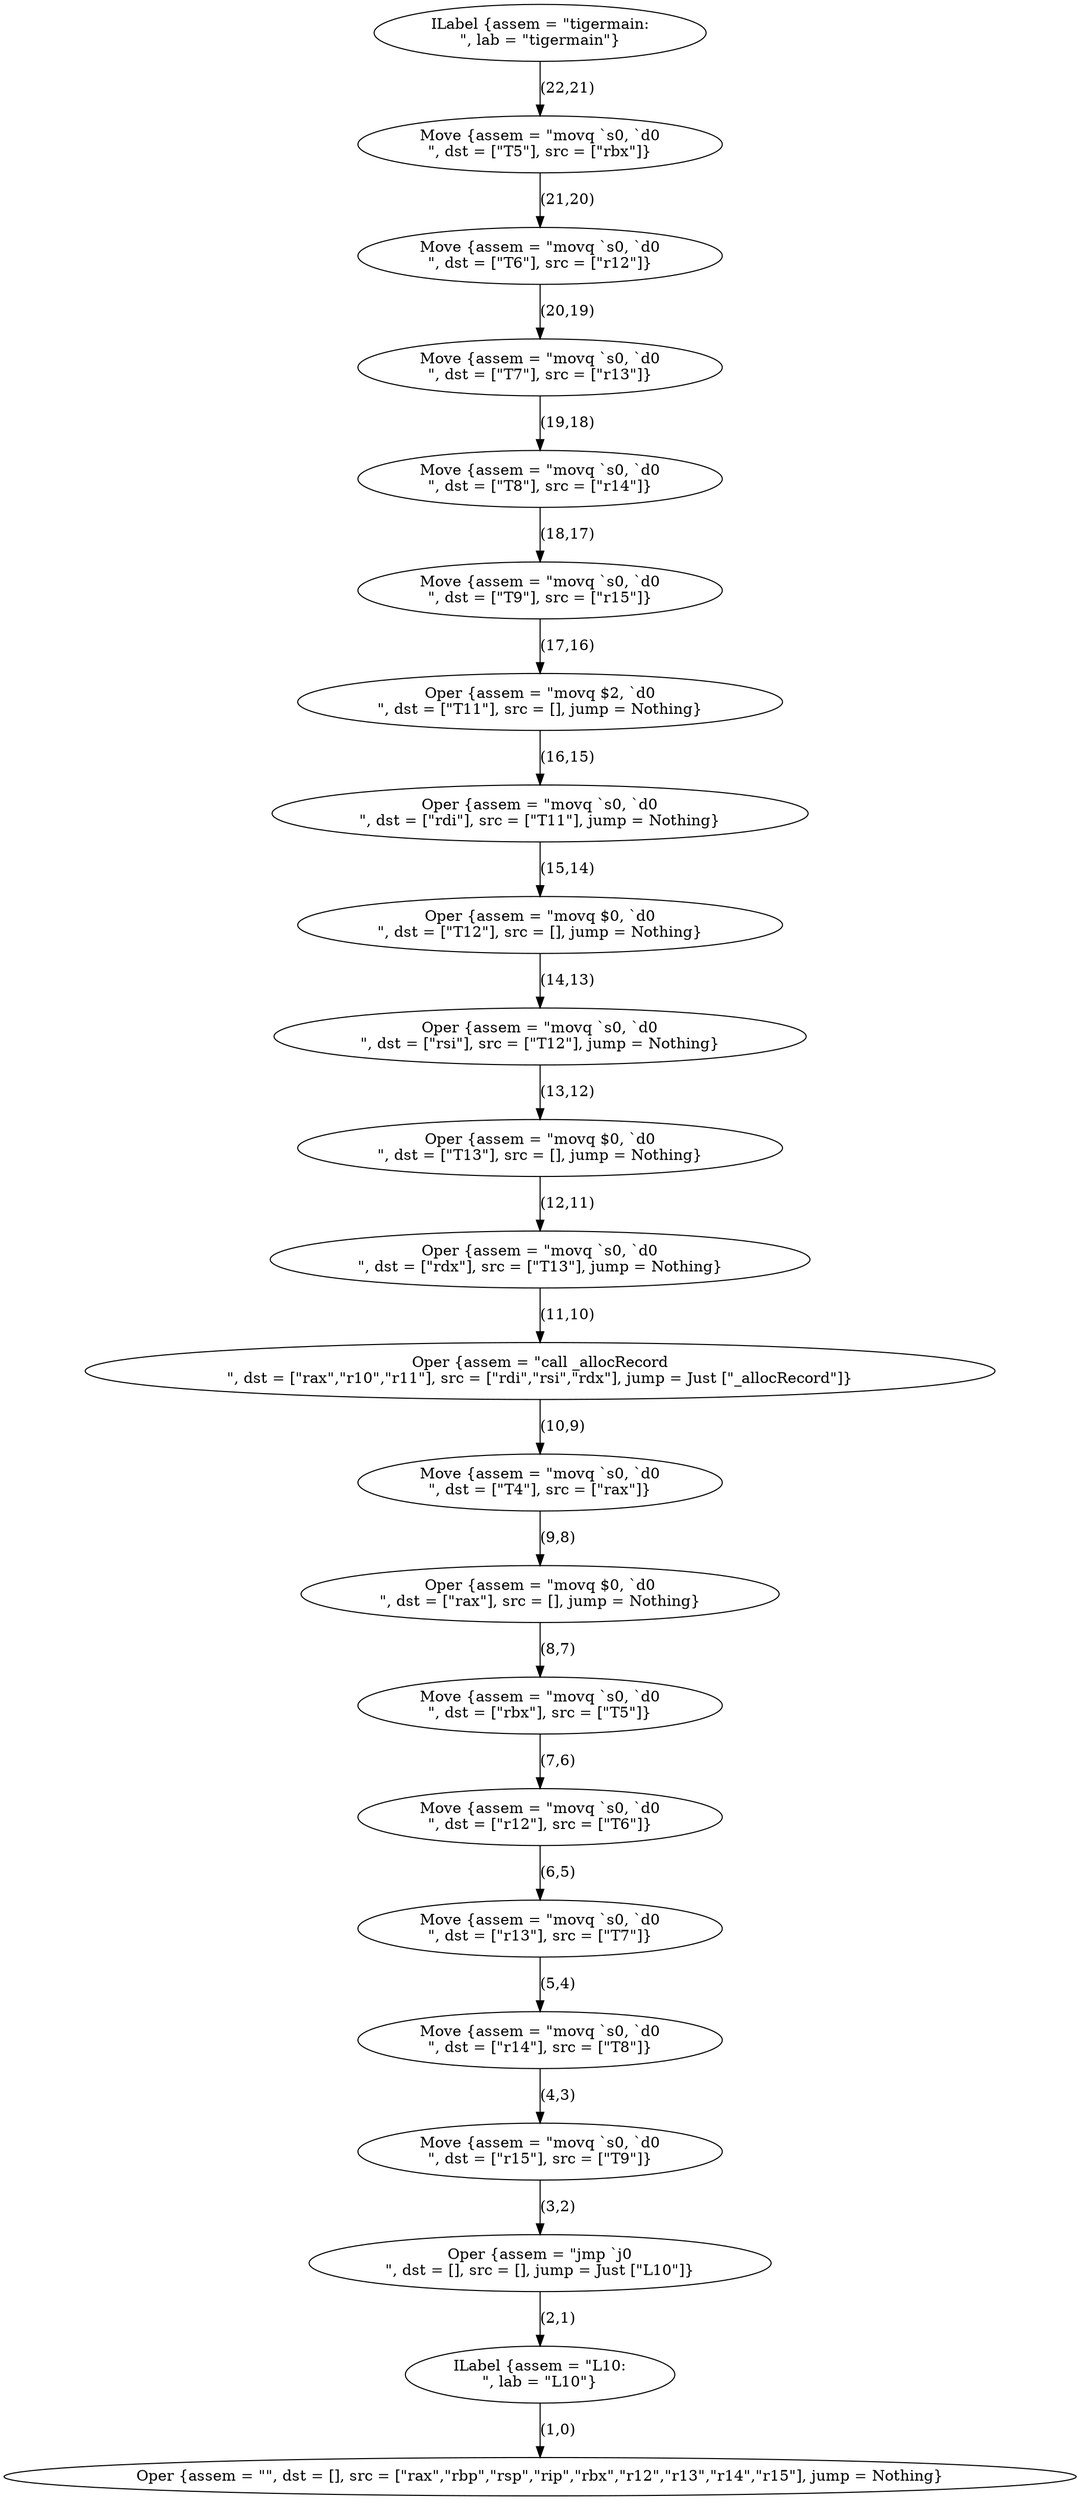 strict digraph FlowGraph {
    22 [label="ILabel {assem = \"tigermain:\n\", lab = \"tigermain\"}"];
    21 [label="Move {assem = \"movq `s0, `d0\n\", dst = [\"T5\"], src = [\"rbx\"]}"];
    20 [label="Move {assem = \"movq `s0, `d0\n\", dst = [\"T6\"], src = [\"r12\"]}"];
    19 [label="Move {assem = \"movq `s0, `d0\n\", dst = [\"T7\"], src = [\"r13\"]}"];
    18 [label="Move {assem = \"movq `s0, `d0\n\", dst = [\"T8\"], src = [\"r14\"]}"];
    17 [label="Move {assem = \"movq `s0, `d0\n\", dst = [\"T9\"], src = [\"r15\"]}"];
    16 [label="Oper {assem = \"movq $2, `d0\n\", dst = [\"T11\"], src = [], jump = Nothing}"];
    15 [label="Oper {assem = \"movq `s0, `d0\n\", dst = [\"rdi\"], src = [\"T11\"], jump = Nothing}"];
    14 [label="Oper {assem = \"movq $0, `d0\n\", dst = [\"T12\"], src = [], jump = Nothing}"];
    13 [label="Oper {assem = \"movq `s0, `d0\n\", dst = [\"rsi\"], src = [\"T12\"], jump = Nothing}"];
    12 [label="Oper {assem = \"movq $0, `d0\n\", dst = [\"T13\"], src = [], jump = Nothing}"];
    11 [label="Oper {assem = \"movq `s0, `d0\n\", dst = [\"rdx\"], src = [\"T13\"], jump = Nothing}"];
    10 [label="Oper {assem = \"call _allocRecord\n\", dst = [\"rax\",\"r10\",\"r11\"], src = [\"rdi\",\"rsi\",\"rdx\"], jump = Just [\"_allocRecord\"]}"];
    9 [label="Move {assem = \"movq `s0, `d0\n\", dst = [\"T4\"], src = [\"rax\"]}"];
    8 [label="Oper {assem = \"movq $0, `d0\n\", dst = [\"rax\"], src = [], jump = Nothing}"];
    7 [label="Move {assem = \"movq `s0, `d0\n\", dst = [\"rbx\"], src = [\"T5\"]}"];
    6 [label="Move {assem = \"movq `s0, `d0\n\", dst = [\"r12\"], src = [\"T6\"]}"];
    5 [label="Move {assem = \"movq `s0, `d0\n\", dst = [\"r13\"], src = [\"T7\"]}"];
    4 [label="Move {assem = \"movq `s0, `d0\n\", dst = [\"r14\"], src = [\"T8\"]}"];
    3 [label="Move {assem = \"movq `s0, `d0\n\", dst = [\"r15\"], src = [\"T9\"]}"];
    2 [label="Oper {assem = \"jmp `j0\n\", dst = [], src = [], jump = Just [\"L10\"]}"];
    1 [label="ILabel {assem = \"L10:\n\", lab = \"L10\"}"];
    0 [label="Oper {assem = \"\", dst = [], src = [\"rax\",\"rbp\",\"rsp\",\"rip\",\"rbx\",\"r12\",\"r13\",\"r14\",\"r15\"], jump = Nothing}"];
    22 -> 21 [label="(22,21)"];
    21 -> 20 [label="(21,20)"];
    20 -> 19 [label="(20,19)"];
    19 -> 18 [label="(19,18)"];
    18 -> 17 [label="(18,17)"];
    17 -> 16 [label="(17,16)"];
    16 -> 15 [label="(16,15)"];
    15 -> 14 [label="(15,14)"];
    14 -> 13 [label="(14,13)"];
    13 -> 12 [label="(13,12)"];
    12 -> 11 [label="(12,11)"];
    11 -> 10 [label="(11,10)"];
    10 -> 9 [label="(10,9)"];
    9 -> 8 [label="(9,8)"];
    8 -> 7 [label="(8,7)"];
    7 -> 6 [label="(7,6)"];
    6 -> 5 [label="(6,5)"];
    5 -> 4 [label="(5,4)"];
    4 -> 3 [label="(4,3)"];
    3 -> 2 [label="(3,2)"];
    2 -> 1 [label="(2,1)"];
    1 -> 0 [label="(1,0)"];
}